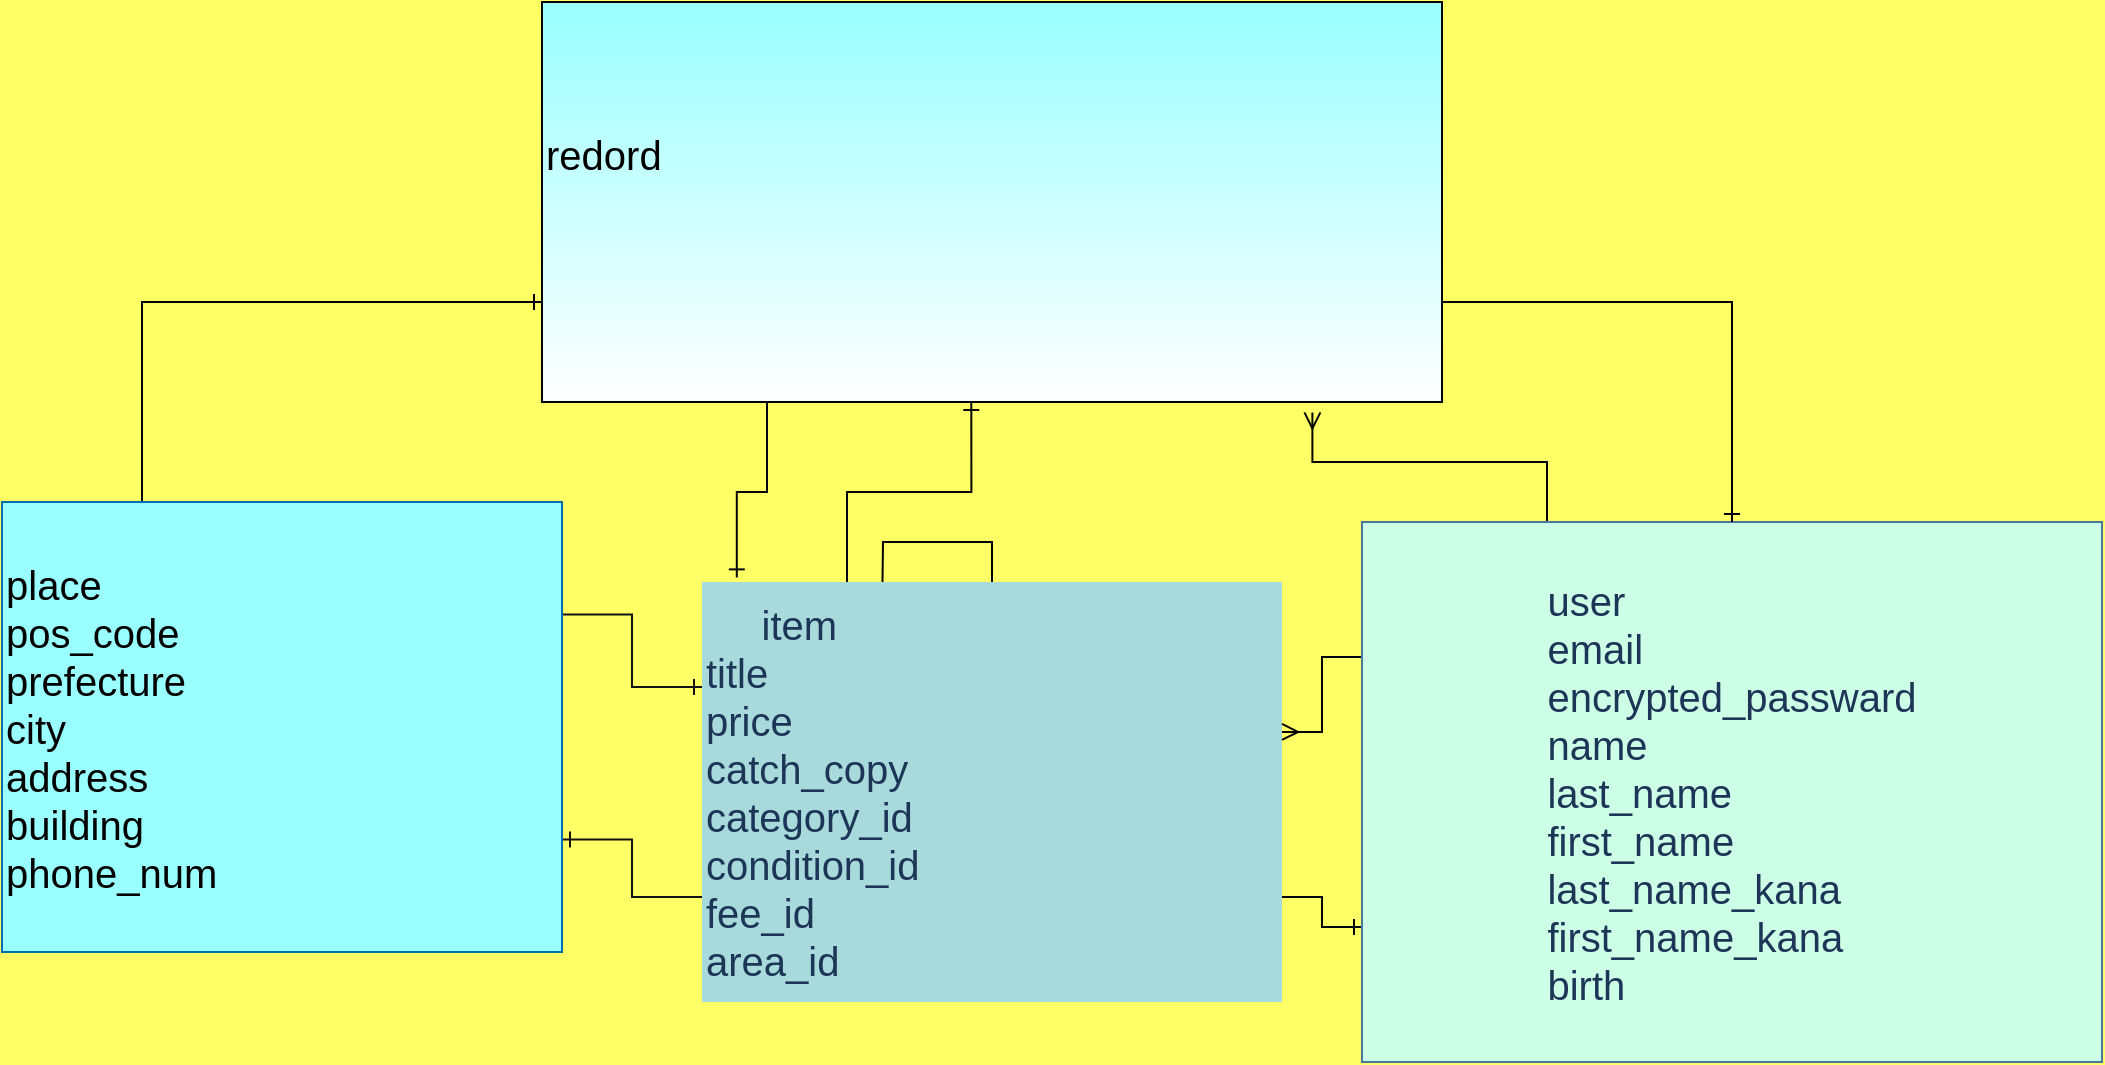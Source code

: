 <mxfile>
    <diagram id="TyFvIzJd1pRrqfNIlOH9" name="ページ1">
        <mxGraphModel dx="782" dy="605" grid="1" gridSize="10" guides="1" tooltips="1" connect="1" arrows="1" fold="0" page="0" pageScale="1" pageWidth="827" pageHeight="1169" background="#FFFF66" math="0" shadow="0">
            <root>
                <mxCell id="0"/>
                <mxCell id="1" parent="0"/>
                <mxCell id="30" style="edgeStyle=orthogonalEdgeStyle;curved=0;rounded=1;sketch=0;orthogonalLoop=1;jettySize=auto;html=1;exitX=0;exitY=0.25;exitDx=0;exitDy=0;entryX=0;entryY=0.25;entryDx=0;entryDy=0;endArrow=blockThin;endFill=1;strokeColor=#457B9D;fillColor=#A8DADC;fontColor=#1D3557;" parent="1" edge="1">
                    <mxGeometry relative="1" as="geometry">
                        <mxPoint x="120" y="310" as="sourcePoint"/>
                        <mxPoint x="120" y="310" as="targetPoint"/>
                    </mxGeometry>
                </mxCell>
                <mxCell id="37" style="edgeStyle=orthogonalEdgeStyle;rounded=0;sketch=0;orthogonalLoop=1;jettySize=auto;html=1;exitX=1;exitY=0.75;exitDx=0;exitDy=0;entryX=0;entryY=0.75;entryDx=0;entryDy=0;endArrow=ERone;endFill=0;strokeColor=#020303;" parent="1" source="2" target="3" edge="1">
                    <mxGeometry relative="1" as="geometry"/>
                </mxCell>
                <mxCell id="46" style="edgeStyle=orthogonalEdgeStyle;rounded=0;orthogonalLoop=1;jettySize=auto;html=1;exitX=0;exitY=0.75;exitDx=0;exitDy=0;entryX=1;entryY=0.75;entryDx=0;entryDy=0;endArrow=ERone;endFill=0;strokeColor=#121212;" parent="1" source="2" target="38" edge="1">
                    <mxGeometry relative="1" as="geometry"/>
                </mxCell>
                <mxCell id="60" style="edgeStyle=orthogonalEdgeStyle;rounded=0;orthogonalLoop=1;jettySize=auto;html=1;exitX=0.25;exitY=0;exitDx=0;exitDy=0;entryX=0.477;entryY=1;entryDx=0;entryDy=0;entryPerimeter=0;endArrow=ERone;endFill=0;strokeColor=#050505;" parent="1" source="2" target="47" edge="1">
                    <mxGeometry relative="1" as="geometry"/>
                </mxCell>
                <mxCell id="62" style="edgeStyle=orthogonalEdgeStyle;rounded=0;orthogonalLoop=1;jettySize=auto;html=1;exitX=0.5;exitY=0;exitDx=0;exitDy=0;" parent="1" source="2" edge="1">
                    <mxGeometry relative="1" as="geometry">
                        <mxPoint x="50" y="130" as="targetPoint"/>
                    </mxGeometry>
                </mxCell>
                <mxCell id="2" value="&lt;div style=&quot;font-size: 20px&quot;&gt;&lt;font style=&quot;font-size: 20px&quot;&gt;&amp;nbsp; &amp;nbsp; &amp;nbsp;item&lt;/font&gt;&lt;/div&gt;&lt;div style=&quot;font-size: 20px&quot;&gt;&lt;span&gt;title&lt;/span&gt;&lt;/div&gt;&lt;div style=&quot;font-size: 20px&quot;&gt;&lt;span&gt;price&lt;/span&gt;&lt;/div&gt;&lt;div style=&quot;font-size: 20px&quot;&gt;&lt;span&gt;catch_copy&lt;/span&gt;&lt;/div&gt;&lt;div style=&quot;font-size: 20px&quot;&gt;&lt;span&gt;category_id&lt;/span&gt;&lt;/div&gt;&lt;div style=&quot;font-size: 20px&quot;&gt;&lt;span&gt;condition_id&lt;/span&gt;&lt;/div&gt;&lt;div style=&quot;font-size: 20px&quot;&gt;&lt;span&gt;fee_id&lt;/span&gt;&lt;/div&gt;&lt;div style=&quot;font-size: 20px&quot;&gt;&lt;span&gt;area_id&amp;nbsp; &amp;nbsp; &amp;nbsp; &amp;nbsp; &amp;nbsp;&amp;nbsp;&lt;/span&gt;&lt;br&gt;&lt;/div&gt;" style="rounded=0;whiteSpace=wrap;html=1;fillColor=#A8DADC;fontColor=#1D3557;strokeColor=none;align=left;" parent="1" vertex="1">
                    <mxGeometry x="-40" y="110" width="290" height="210" as="geometry"/>
                </mxCell>
                <mxCell id="57" style="edgeStyle=orthogonalEdgeStyle;rounded=0;orthogonalLoop=1;jettySize=auto;html=1;exitX=0.25;exitY=0;exitDx=0;exitDy=0;entryX=0.856;entryY=1.026;entryDx=0;entryDy=0;entryPerimeter=0;strokeColor=#050505;endArrow=ERmany;endFill=0;" parent="1" source="3" target="47" edge="1">
                    <mxGeometry relative="1" as="geometry"/>
                </mxCell>
                <mxCell id="63" style="edgeStyle=orthogonalEdgeStyle;rounded=0;orthogonalLoop=1;jettySize=auto;html=1;exitX=0;exitY=0.25;exitDx=0;exitDy=0;entryX=1;entryY=0.357;entryDx=0;entryDy=0;entryPerimeter=0;strokeColor=#000000;endArrow=ERmany;endFill=0;" parent="1" source="3" target="2" edge="1">
                    <mxGeometry relative="1" as="geometry"/>
                </mxCell>
                <mxCell id="3" value="&lt;div style=&quot;text-align: left&quot;&gt;&lt;span style=&quot;font-size: 20px&quot;&gt;user&lt;/span&gt;&lt;/div&gt;&lt;font&gt;&lt;div style=&quot;font-size: 20px ; text-align: left&quot;&gt;&lt;span&gt;email&lt;/span&gt;&lt;/div&gt;&lt;div style=&quot;font-size: 20px ; text-align: left&quot;&gt;&lt;span&gt;encrypted_passward&lt;/span&gt;&lt;/div&gt;&lt;div style=&quot;font-size: 20px ; text-align: left&quot;&gt;&lt;span&gt;name&lt;/span&gt;&lt;/div&gt;&lt;div style=&quot;font-size: 20px ; text-align: left&quot;&gt;&lt;span&gt;last_name&lt;/span&gt;&lt;/div&gt;&lt;div style=&quot;font-size: 20px ; text-align: left&quot;&gt;&lt;span&gt;first_name&lt;/span&gt;&lt;/div&gt;&lt;div style=&quot;text-align: left&quot;&gt;&lt;span style=&quot;font-size: 20px&quot;&gt;last_name_kana&lt;/span&gt;&lt;/div&gt;&lt;div style=&quot;text-align: left&quot;&gt;&lt;span style=&quot;font-size: 20px&quot;&gt;first_name_kana&lt;/span&gt;&lt;/div&gt;&lt;div style=&quot;text-align: left&quot;&gt;&lt;span style=&quot;font-size: 20px&quot;&gt;birth&lt;/span&gt;&lt;/div&gt;&lt;/font&gt;" style="whiteSpace=wrap;html=1;strokeColor=#457B9D;fontColor=#1D3557;fillColor=#CCFFE6;" parent="1" vertex="1">
                    <mxGeometry x="290" y="80" width="370" height="270" as="geometry"/>
                </mxCell>
                <mxCell id="45" style="edgeStyle=orthogonalEdgeStyle;rounded=0;orthogonalLoop=1;jettySize=auto;html=1;exitX=1;exitY=0.25;exitDx=0;exitDy=0;entryX=0;entryY=0.25;entryDx=0;entryDy=0;endArrow=ERone;endFill=0;strokeColor=#121212;" parent="1" source="38" target="2" edge="1">
                    <mxGeometry relative="1" as="geometry"/>
                </mxCell>
                <mxCell id="66" style="edgeStyle=orthogonalEdgeStyle;rounded=0;orthogonalLoop=1;jettySize=auto;html=1;entryX=0;entryY=0.75;entryDx=0;entryDy=0;endArrow=ERone;endFill=0;strokeColor=#000000;exitX=0.25;exitY=0;exitDx=0;exitDy=0;" edge="1" parent="1" source="38" target="47">
                    <mxGeometry relative="1" as="geometry">
                        <mxPoint x="-180" y="-30" as="sourcePoint"/>
                    </mxGeometry>
                </mxCell>
                <mxCell id="38" value="&lt;font color=&quot;#000000&quot; style=&quot;font-size: 20px&quot;&gt;&lt;span&gt;place&lt;/span&gt;&lt;br&gt;pos_code&lt;br&gt;prefecture&lt;br&gt;city&lt;br&gt;address&lt;br&gt;building&lt;br&gt;phone_num&lt;br&gt;&lt;/font&gt;&lt;div style=&quot;text-align: justify&quot;&gt;&lt;/div&gt;" style="whiteSpace=wrap;html=1;strokeColor=#006EAF;fontColor=#ffffff;align=left;fillColor=#99FFFF;" parent="1" vertex="1">
                    <mxGeometry x="-390" y="70" width="280" height="225" as="geometry"/>
                </mxCell>
                <mxCell id="59" style="edgeStyle=orthogonalEdgeStyle;rounded=0;orthogonalLoop=1;jettySize=auto;html=1;exitX=0.25;exitY=1;exitDx=0;exitDy=0;entryX=0.06;entryY=-0.011;entryDx=0;entryDy=0;entryPerimeter=0;endArrow=ERone;endFill=0;strokeColor=#050505;" parent="1" source="47" target="2" edge="1">
                    <mxGeometry relative="1" as="geometry"/>
                </mxCell>
                <mxCell id="67" style="edgeStyle=orthogonalEdgeStyle;rounded=0;orthogonalLoop=1;jettySize=auto;html=1;exitX=1;exitY=0.75;exitDx=0;exitDy=0;entryX=0.5;entryY=0;entryDx=0;entryDy=0;endArrow=ERone;endFill=0;strokeColor=#000000;" edge="1" parent="1" source="47" target="3">
                    <mxGeometry relative="1" as="geometry"/>
                </mxCell>
                <mxCell id="47" value="&lt;font color=&quot;#000000&quot; style=&quot;font-size: 20px&quot;&gt;redord&lt;br&gt;&lt;br&gt;&lt;br&gt;&lt;/font&gt;" style="whiteSpace=wrap;html=1;fillColor=#99FFFF;gradientColor=#ffffff;align=left;" parent="1" vertex="1">
                    <mxGeometry x="-120" y="-180" width="450" height="200" as="geometry"/>
                </mxCell>
            </root>
        </mxGraphModel>
    </diagram>
</mxfile>
